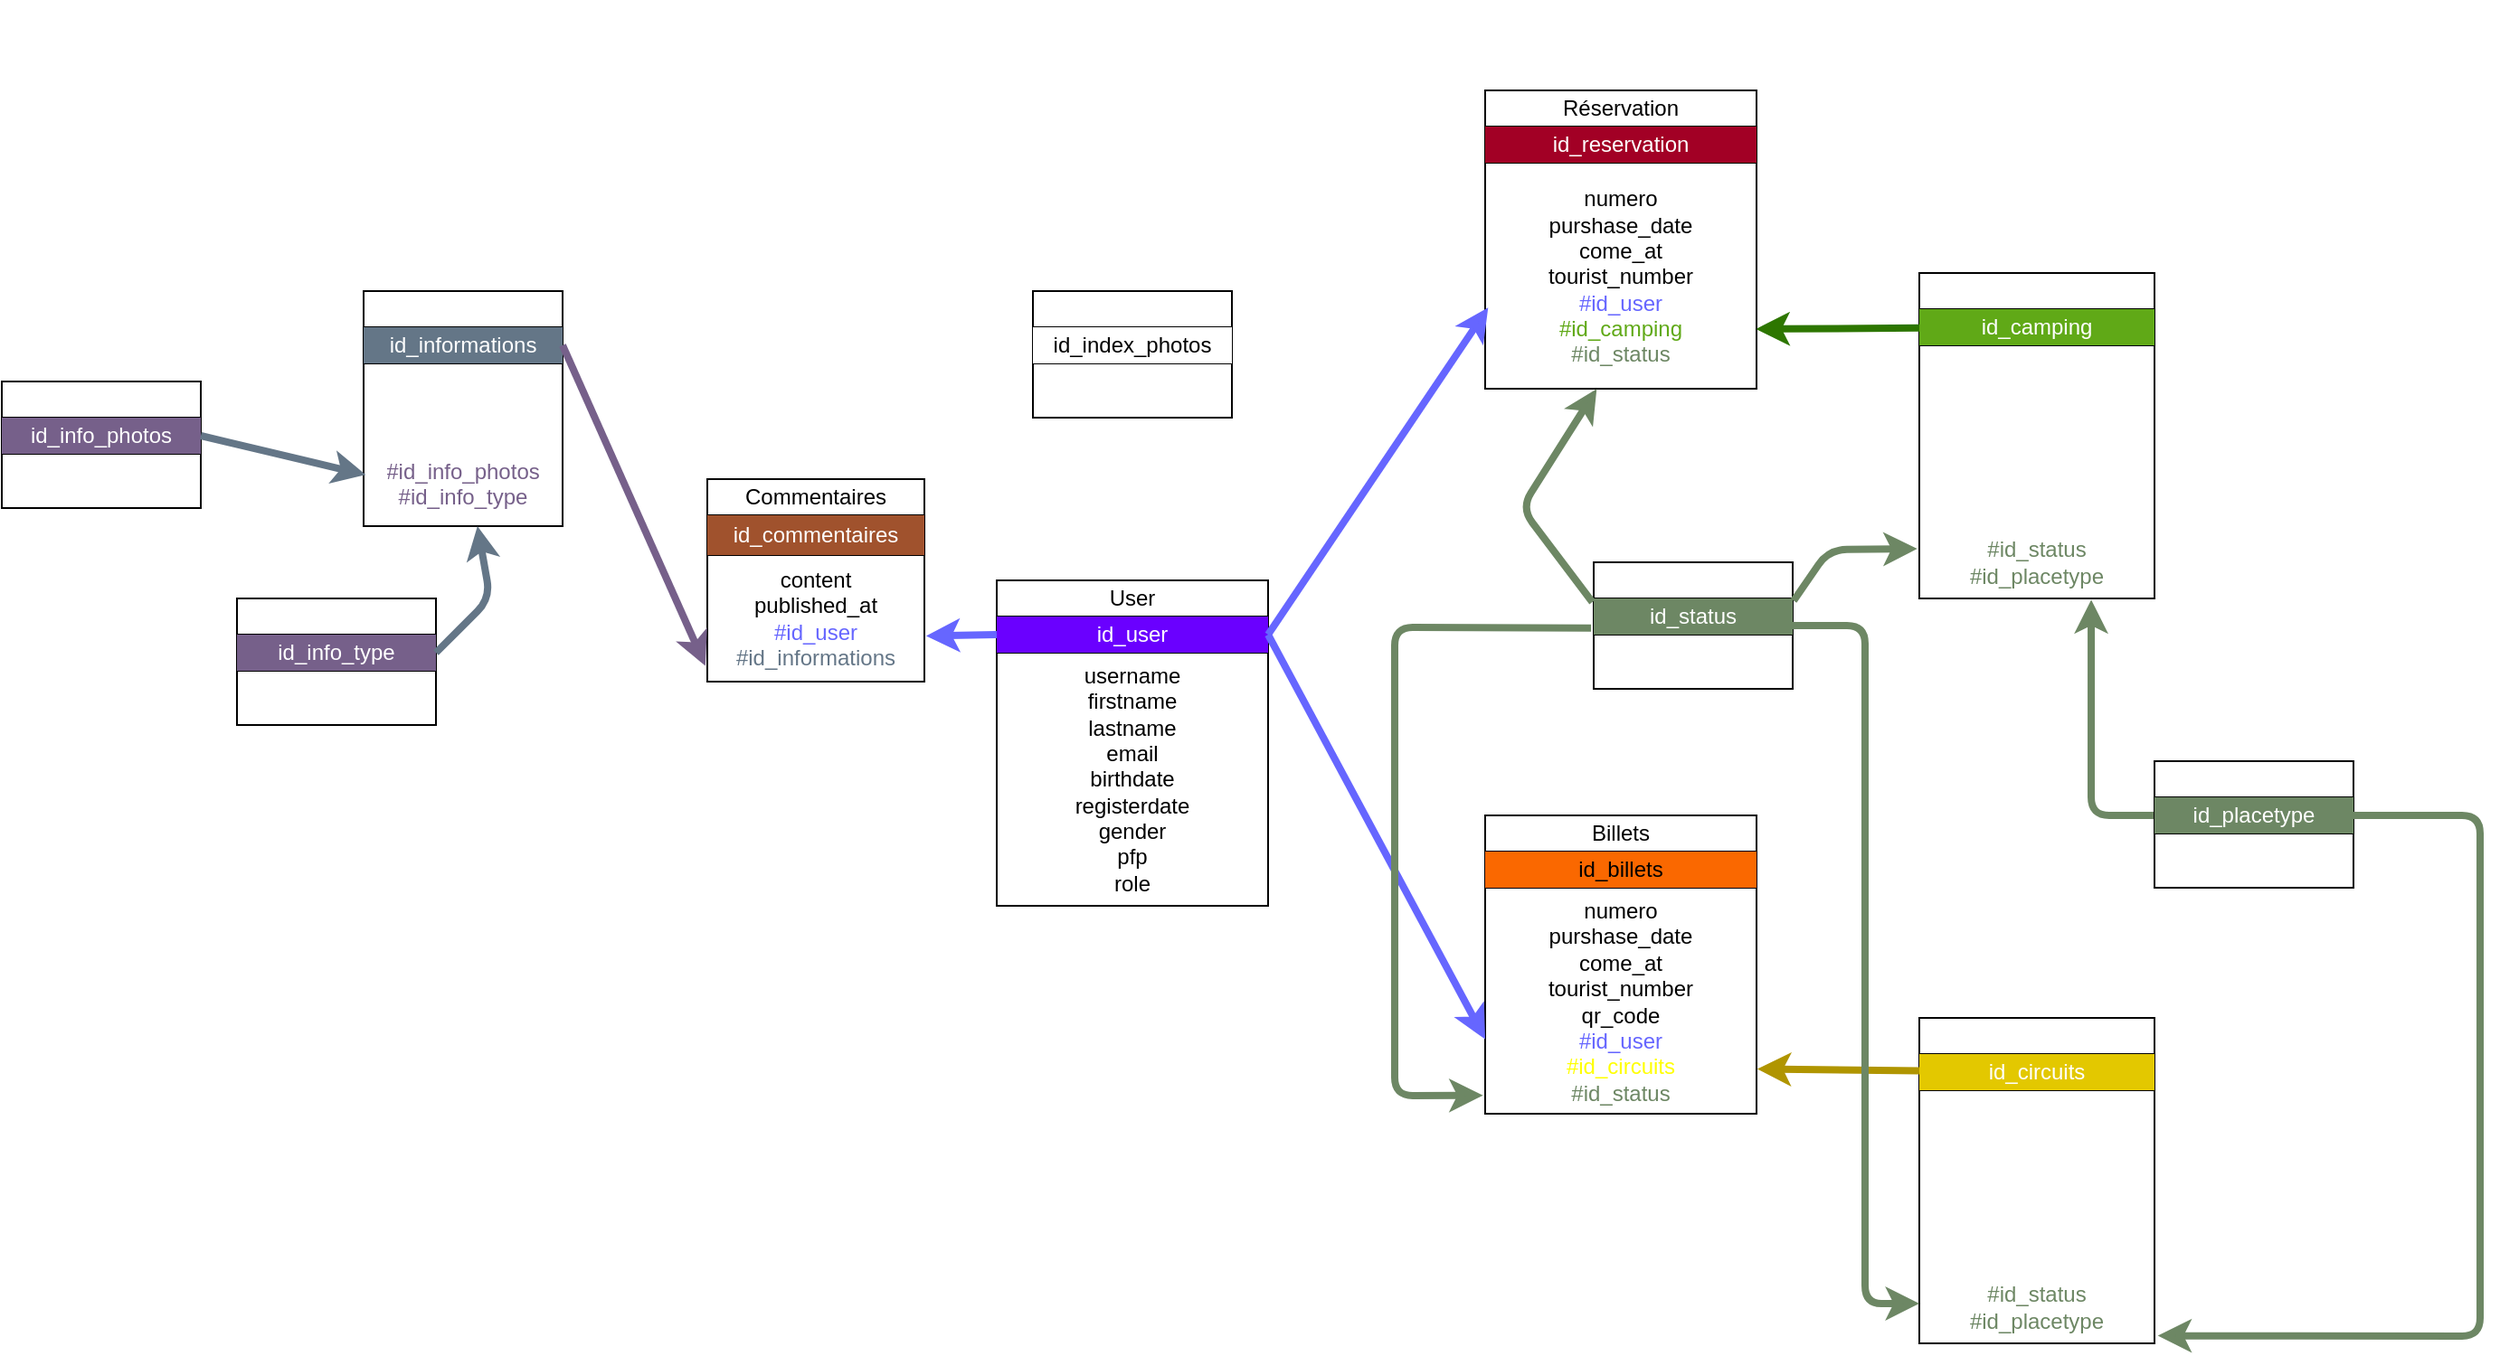 <mxfile>
    <diagram id="6RyEDZ8g_GJutHwQi64V" name="Page-1">
        <mxGraphModel dx="3704" dy="1126" grid="1" gridSize="10" guides="1" tooltips="1" connect="1" arrows="1" fold="1" page="1" pageScale="1" pageWidth="850" pageHeight="1100" math="0" shadow="0">
            <root>
                <mxCell id="0"/>
                <mxCell id="1" parent="0"/>
                <mxCell id="101" value="" style="shape=table;startSize=0;container=1;collapsible=0;childLayout=tableLayout;" vertex="1" parent="1">
                    <mxGeometry x="-230" y="109" width="150" height="165" as="geometry"/>
                </mxCell>
                <mxCell id="102" value="" style="shape=tableRow;horizontal=0;startSize=0;swimlaneHead=0;swimlaneBody=0;top=0;left=0;bottom=0;right=0;collapsible=0;dropTarget=0;fillColor=none;points=[[0,0.5],[1,0.5]];portConstraint=eastwest;" vertex="1" parent="101">
                    <mxGeometry width="150" height="20" as="geometry"/>
                </mxCell>
                <mxCell id="103" value="Réservation" style="shape=partialRectangle;html=1;whiteSpace=wrap;connectable=0;overflow=hidden;fillColor=none;top=0;left=0;bottom=0;right=0;pointerEvents=1;" vertex="1" parent="102">
                    <mxGeometry width="150" height="20" as="geometry">
                        <mxRectangle width="150" height="20" as="alternateBounds"/>
                    </mxGeometry>
                </mxCell>
                <mxCell id="104" value="" style="shape=tableRow;horizontal=0;startSize=0;swimlaneHead=0;swimlaneBody=0;top=0;left=0;bottom=0;right=0;collapsible=0;dropTarget=0;fillColor=none;points=[[0,0.5],[1,0.5]];portConstraint=eastwest;" vertex="1" parent="101">
                    <mxGeometry y="20" width="150" height="20" as="geometry"/>
                </mxCell>
                <mxCell id="105" value="id_reservation" style="shape=partialRectangle;html=1;whiteSpace=wrap;connectable=0;overflow=hidden;fillColor=#a20025;top=0;left=0;bottom=0;right=0;pointerEvents=1;fontColor=#ffffff;strokeColor=#6F0000;" vertex="1" parent="104">
                    <mxGeometry width="150" height="20" as="geometry">
                        <mxRectangle width="150" height="20" as="alternateBounds"/>
                    </mxGeometry>
                </mxCell>
                <mxCell id="106" value="" style="shape=tableRow;horizontal=0;startSize=0;swimlaneHead=0;swimlaneBody=0;top=0;left=0;bottom=0;right=0;collapsible=0;dropTarget=0;fillColor=none;points=[[0,0.5],[1,0.5]];portConstraint=eastwest;" vertex="1" parent="101">
                    <mxGeometry y="40" width="150" height="125" as="geometry"/>
                </mxCell>
                <mxCell id="107" value="numero&lt;br&gt;purshase_date&lt;br&gt;come_at&lt;br&gt;tourist_number&lt;br&gt;&lt;font color=&quot;#6666ff&quot;&gt;#id_user&lt;br&gt;&lt;/font&gt;&lt;font color=&quot;#60a917&quot;&gt;#id_camping&lt;br&gt;&lt;/font&gt;&lt;span style=&quot;color: rgb(109, 135, 100);&quot;&gt;#id_status&lt;/span&gt;&lt;span style=&quot;color: rgb(109, 135, 100);&quot;&gt;&lt;br&gt;&lt;/span&gt;" style="shape=partialRectangle;html=1;whiteSpace=wrap;connectable=0;overflow=hidden;fillColor=none;top=0;left=0;bottom=0;right=0;pointerEvents=1;" vertex="1" parent="106">
                    <mxGeometry width="150" height="125" as="geometry">
                        <mxRectangle width="150" height="125" as="alternateBounds"/>
                    </mxGeometry>
                </mxCell>
                <mxCell id="108" value="" style="shape=table;startSize=0;container=1;collapsible=0;childLayout=tableLayout;" vertex="1" parent="1">
                    <mxGeometry x="-660" y="324" width="120" height="112" as="geometry"/>
                </mxCell>
                <mxCell id="109" value="" style="shape=tableRow;horizontal=0;startSize=0;swimlaneHead=0;swimlaneBody=0;top=0;left=0;bottom=0;right=0;collapsible=0;dropTarget=0;fillColor=none;points=[[0,0.5],[1,0.5]];portConstraint=eastwest;" vertex="1" parent="108">
                    <mxGeometry width="120" height="20" as="geometry"/>
                </mxCell>
                <mxCell id="110" value="Commentaires" style="shape=partialRectangle;html=1;whiteSpace=wrap;connectable=0;overflow=hidden;fillColor=none;top=0;left=0;bottom=0;right=0;pointerEvents=1;" vertex="1" parent="109">
                    <mxGeometry width="120" height="20" as="geometry">
                        <mxRectangle width="120" height="20" as="alternateBounds"/>
                    </mxGeometry>
                </mxCell>
                <mxCell id="111" value="" style="shape=tableRow;horizontal=0;startSize=0;swimlaneHead=0;swimlaneBody=0;top=0;left=0;bottom=0;right=0;collapsible=0;dropTarget=0;fillColor=none;points=[[0,0.5],[1,0.5]];portConstraint=eastwest;" vertex="1" parent="108">
                    <mxGeometry y="20" width="120" height="22" as="geometry"/>
                </mxCell>
                <mxCell id="112" value="id_commentaires" style="shape=partialRectangle;html=1;whiteSpace=wrap;connectable=0;overflow=hidden;fillColor=#a0522d;top=0;left=0;bottom=0;right=0;pointerEvents=1;fontColor=#ffffff;strokeColor=#6D1F00;" vertex="1" parent="111">
                    <mxGeometry width="120" height="22" as="geometry">
                        <mxRectangle width="120" height="22" as="alternateBounds"/>
                    </mxGeometry>
                </mxCell>
                <mxCell id="113" value="" style="shape=tableRow;horizontal=0;startSize=0;swimlaneHead=0;swimlaneBody=0;top=0;left=0;bottom=0;right=0;collapsible=0;dropTarget=0;fillColor=none;points=[[0,0.5],[1,0.5]];portConstraint=eastwest;" vertex="1" parent="108">
                    <mxGeometry y="42" width="120" height="70" as="geometry"/>
                </mxCell>
                <mxCell id="114" value="content&lt;br&gt;published_at&lt;br&gt;&lt;font color=&quot;#6666ff&quot;&gt;#id_user&lt;/font&gt;&lt;br&gt;&lt;font color=&quot;#647687&quot;&gt;#id_informations&lt;/font&gt;" style="shape=partialRectangle;html=1;whiteSpace=wrap;connectable=0;overflow=hidden;fillColor=none;top=0;left=0;bottom=0;right=0;pointerEvents=1;" vertex="1" parent="113">
                    <mxGeometry width="120" height="70" as="geometry">
                        <mxRectangle width="120" height="70" as="alternateBounds"/>
                    </mxGeometry>
                </mxCell>
                <mxCell id="319" value="" style="shape=table;startSize=0;container=1;collapsible=0;childLayout=tableLayout;fontColor=#FFFFFF;" vertex="1" parent="1">
                    <mxGeometry x="-850" y="220" width="110" height="130" as="geometry"/>
                </mxCell>
                <mxCell id="320" value="" style="shape=tableRow;horizontal=0;startSize=0;swimlaneHead=0;swimlaneBody=0;top=0;left=0;bottom=0;right=0;collapsible=0;dropTarget=0;fillColor=none;points=[[0,0.5],[1,0.5]];portConstraint=eastwest;fontColor=#FFFFFF;" vertex="1" parent="319">
                    <mxGeometry width="110" height="20" as="geometry"/>
                </mxCell>
                <mxCell id="321" value="Informations" style="shape=partialRectangle;html=1;whiteSpace=wrap;connectable=0;overflow=hidden;fillColor=none;top=0;left=0;bottom=0;right=0;pointerEvents=1;fontColor=#FFFFFF;" vertex="1" parent="320">
                    <mxGeometry width="110" height="20" as="geometry">
                        <mxRectangle width="110" height="20" as="alternateBounds"/>
                    </mxGeometry>
                </mxCell>
                <mxCell id="322" value="" style="shape=tableRow;horizontal=0;startSize=0;swimlaneHead=0;swimlaneBody=0;top=0;left=0;bottom=0;right=0;collapsible=0;dropTarget=0;fillColor=none;points=[[0,0.5],[1,0.5]];portConstraint=eastwest;fontColor=#FFFFFF;" vertex="1" parent="319">
                    <mxGeometry y="20" width="110" height="20" as="geometry"/>
                </mxCell>
                <mxCell id="323" value="id_informations" style="shape=partialRectangle;html=1;whiteSpace=wrap;connectable=0;overflow=hidden;fillColor=#647687;top=0;left=0;bottom=0;right=0;pointerEvents=1;fontColor=#ffffff;strokeColor=#314354;" vertex="1" parent="322">
                    <mxGeometry width="110" height="20" as="geometry">
                        <mxRectangle width="110" height="20" as="alternateBounds"/>
                    </mxGeometry>
                </mxCell>
                <mxCell id="324" value="" style="shape=tableRow;horizontal=0;startSize=0;swimlaneHead=0;swimlaneBody=0;top=0;left=0;bottom=0;right=0;collapsible=0;dropTarget=0;fillColor=none;points=[[0,0.5],[1,0.5]];portConstraint=eastwest;fontColor=#FFFFFF;" vertex="1" parent="319">
                    <mxGeometry y="40" width="110" height="90" as="geometry"/>
                </mxCell>
                <mxCell id="325" value="title&lt;br&gt;content&lt;br&gt;published_at&lt;br&gt;&lt;font color=&quot;#76608a&quot;&gt;#id_info_photos&lt;br&gt;#id_info_type&lt;/font&gt;" style="shape=partialRectangle;html=1;whiteSpace=wrap;connectable=0;overflow=hidden;fillColor=none;top=0;left=0;bottom=0;right=0;pointerEvents=1;fontColor=#FFFFFF;" vertex="1" parent="324">
                    <mxGeometry width="110" height="90" as="geometry">
                        <mxRectangle width="110" height="90" as="alternateBounds"/>
                    </mxGeometry>
                </mxCell>
                <mxCell id="326" value="" style="shape=table;startSize=0;container=1;collapsible=0;childLayout=tableLayout;fontColor=#FFFFFF;" vertex="1" parent="1">
                    <mxGeometry x="-920" y="390" width="110" height="70" as="geometry"/>
                </mxCell>
                <mxCell id="327" value="" style="shape=tableRow;horizontal=0;startSize=0;swimlaneHead=0;swimlaneBody=0;top=0;left=0;bottom=0;right=0;collapsible=0;dropTarget=0;fillColor=none;points=[[0,0.5],[1,0.5]];portConstraint=eastwest;fontColor=#FFFFFF;" vertex="1" parent="326">
                    <mxGeometry width="110" height="20" as="geometry"/>
                </mxCell>
                <mxCell id="328" value="Info_type" style="shape=partialRectangle;html=1;whiteSpace=wrap;connectable=0;overflow=hidden;fillColor=none;top=0;left=0;bottom=0;right=0;pointerEvents=1;fontColor=#FFFFFF;" vertex="1" parent="327">
                    <mxGeometry width="110" height="20" as="geometry">
                        <mxRectangle width="110" height="20" as="alternateBounds"/>
                    </mxGeometry>
                </mxCell>
                <mxCell id="329" value="" style="shape=tableRow;horizontal=0;startSize=0;swimlaneHead=0;swimlaneBody=0;top=0;left=0;bottom=0;right=0;collapsible=0;dropTarget=0;fillColor=none;points=[[0,0.5],[1,0.5]];portConstraint=eastwest;fontColor=#FFFFFF;" vertex="1" parent="326">
                    <mxGeometry y="20" width="110" height="20" as="geometry"/>
                </mxCell>
                <mxCell id="330" value="id_info_type" style="shape=partialRectangle;html=1;whiteSpace=wrap;connectable=0;overflow=hidden;fillColor=#76608A;top=0;left=0;bottom=0;right=0;pointerEvents=1;fontColor=#ffffff;strokeColor=#432D57;" vertex="1" parent="329">
                    <mxGeometry width="110" height="20" as="geometry">
                        <mxRectangle width="110" height="20" as="alternateBounds"/>
                    </mxGeometry>
                </mxCell>
                <mxCell id="331" value="" style="shape=tableRow;horizontal=0;startSize=0;swimlaneHead=0;swimlaneBody=0;top=0;left=0;bottom=0;right=0;collapsible=0;dropTarget=0;fillColor=none;points=[[0,0.5],[1,0.5]];portConstraint=eastwest;fontColor=#FFFFFF;" vertex="1" parent="326">
                    <mxGeometry y="40" width="110" height="30" as="geometry"/>
                </mxCell>
                <mxCell id="332" value="type" style="shape=partialRectangle;html=1;whiteSpace=wrap;connectable=0;overflow=hidden;fillColor=none;top=0;left=0;bottom=0;right=0;pointerEvents=1;fontColor=#FFFFFF;" vertex="1" parent="331">
                    <mxGeometry width="110" height="30" as="geometry">
                        <mxRectangle width="110" height="30" as="alternateBounds"/>
                    </mxGeometry>
                </mxCell>
                <mxCell id="333" value="" style="shape=table;startSize=0;container=1;collapsible=0;childLayout=tableLayout;fontColor=#FFFFFF;" vertex="1" parent="1">
                    <mxGeometry x="-1050" y="270" width="110" height="70" as="geometry"/>
                </mxCell>
                <mxCell id="334" value="" style="shape=tableRow;horizontal=0;startSize=0;swimlaneHead=0;swimlaneBody=0;top=0;left=0;bottom=0;right=0;collapsible=0;dropTarget=0;fillColor=none;points=[[0,0.5],[1,0.5]];portConstraint=eastwest;fontColor=#FFFFFF;" vertex="1" parent="333">
                    <mxGeometry width="110" height="20" as="geometry"/>
                </mxCell>
                <mxCell id="335" value="Info_photos" style="shape=partialRectangle;html=1;whiteSpace=wrap;connectable=0;overflow=hidden;fillColor=none;top=0;left=0;bottom=0;right=0;pointerEvents=1;fontColor=#FFFFFF;" vertex="1" parent="334">
                    <mxGeometry width="110" height="20" as="geometry">
                        <mxRectangle width="110" height="20" as="alternateBounds"/>
                    </mxGeometry>
                </mxCell>
                <mxCell id="336" value="" style="shape=tableRow;horizontal=0;startSize=0;swimlaneHead=0;swimlaneBody=0;top=0;left=0;bottom=0;right=0;collapsible=0;dropTarget=0;fillColor=none;points=[[0,0.5],[1,0.5]];portConstraint=eastwest;fontColor=#FFFFFF;" vertex="1" parent="333">
                    <mxGeometry y="20" width="110" height="20" as="geometry"/>
                </mxCell>
                <mxCell id="337" value="id_info_photos" style="shape=partialRectangle;html=1;whiteSpace=wrap;connectable=0;overflow=hidden;fillColor=#76608a;top=0;left=0;bottom=0;right=0;pointerEvents=1;fontColor=#ffffff;strokeColor=#432D57;" vertex="1" parent="336">
                    <mxGeometry width="110" height="20" as="geometry">
                        <mxRectangle width="110" height="20" as="alternateBounds"/>
                    </mxGeometry>
                </mxCell>
                <mxCell id="338" value="" style="shape=tableRow;horizontal=0;startSize=0;swimlaneHead=0;swimlaneBody=0;top=0;left=0;bottom=0;right=0;collapsible=0;dropTarget=0;fillColor=none;points=[[0,0.5],[1,0.5]];portConstraint=eastwest;fontColor=#FFFFFF;" vertex="1" parent="333">
                    <mxGeometry y="40" width="110" height="30" as="geometry"/>
                </mxCell>
                <mxCell id="339" value="photo" style="shape=partialRectangle;html=1;whiteSpace=wrap;connectable=0;overflow=hidden;fillColor=none;top=0;left=0;bottom=0;right=0;pointerEvents=1;fontColor=#FFFFFF;" vertex="1" parent="338">
                    <mxGeometry width="110" height="30" as="geometry">
                        <mxRectangle width="110" height="30" as="alternateBounds"/>
                    </mxGeometry>
                </mxCell>
                <mxCell id="347" value="" style="shape=table;startSize=0;container=1;collapsible=0;childLayout=tableLayout;fontColor=#FFFFFF;" vertex="1" parent="1">
                    <mxGeometry x="-480" y="220" width="110" height="70" as="geometry"/>
                </mxCell>
                <mxCell id="348" value="" style="shape=tableRow;horizontal=0;startSize=0;swimlaneHead=0;swimlaneBody=0;top=0;left=0;bottom=0;right=0;collapsible=0;dropTarget=0;fillColor=none;points=[[0,0.5],[1,0.5]];portConstraint=eastwest;fontColor=#FFFFFF;" vertex="1" parent="347">
                    <mxGeometry width="110" height="20" as="geometry"/>
                </mxCell>
                <mxCell id="349" value="Index_photos" style="shape=partialRectangle;html=1;whiteSpace=wrap;connectable=0;overflow=hidden;fillColor=none;top=0;left=0;bottom=0;right=0;pointerEvents=1;fontColor=#FFFFFF;" vertex="1" parent="348">
                    <mxGeometry width="110" height="20" as="geometry">
                        <mxRectangle width="110" height="20" as="alternateBounds"/>
                    </mxGeometry>
                </mxCell>
                <mxCell id="350" value="" style="shape=tableRow;horizontal=0;startSize=0;swimlaneHead=0;swimlaneBody=0;top=0;left=0;bottom=0;right=0;collapsible=0;dropTarget=0;fillColor=none;points=[[0,0.5],[1,0.5]];portConstraint=eastwest;fontColor=#FFFFFF;" vertex="1" parent="347">
                    <mxGeometry y="20" width="110" height="20" as="geometry"/>
                </mxCell>
                <mxCell id="351" value="id_index_photos" style="shape=partialRectangle;html=1;whiteSpace=wrap;connectable=0;overflow=hidden;top=0;left=0;bottom=0;right=0;pointerEvents=1;" vertex="1" parent="350">
                    <mxGeometry width="110" height="20" as="geometry">
                        <mxRectangle width="110" height="20" as="alternateBounds"/>
                    </mxGeometry>
                </mxCell>
                <mxCell id="352" value="" style="shape=tableRow;horizontal=0;startSize=0;swimlaneHead=0;swimlaneBody=0;top=0;left=0;bottom=0;right=0;collapsible=0;dropTarget=0;fillColor=none;points=[[0,0.5],[1,0.5]];portConstraint=eastwest;fontColor=#FFFFFF;" vertex="1" parent="347">
                    <mxGeometry y="40" width="110" height="30" as="geometry"/>
                </mxCell>
                <mxCell id="353" value="photo" style="shape=partialRectangle;html=1;whiteSpace=wrap;connectable=0;overflow=hidden;fillColor=none;top=0;left=0;bottom=0;right=0;pointerEvents=1;fontColor=#FFFFFF;" vertex="1" parent="352">
                    <mxGeometry width="110" height="30" as="geometry">
                        <mxRectangle width="110" height="30" as="alternateBounds"/>
                    </mxGeometry>
                </mxCell>
                <mxCell id="361" value="" style="shape=table;startSize=0;container=1;collapsible=0;childLayout=tableLayout;fontColor=#76608A;fillColor=default;" vertex="1" parent="1">
                    <mxGeometry x="10" y="210" width="130" height="180.0" as="geometry"/>
                </mxCell>
                <mxCell id="362" value="" style="shape=tableRow;horizontal=0;startSize=0;swimlaneHead=0;swimlaneBody=0;top=0;left=0;bottom=0;right=0;collapsible=0;dropTarget=0;fillColor=none;points=[[0,0.5],[1,0.5]];portConstraint=eastwest;fontColor=#76608A;" vertex="1" parent="361">
                    <mxGeometry width="130" height="20" as="geometry"/>
                </mxCell>
                <mxCell id="363" value="&lt;font color=&quot;#ffffff&quot;&gt;Camping&lt;/font&gt;" style="shape=partialRectangle;html=1;whiteSpace=wrap;connectable=0;overflow=hidden;fillColor=none;top=0;left=0;bottom=0;right=0;pointerEvents=1;fontColor=#76608A;" vertex="1" parent="362">
                    <mxGeometry width="130" height="20" as="geometry">
                        <mxRectangle width="130" height="20" as="alternateBounds"/>
                    </mxGeometry>
                </mxCell>
                <mxCell id="364" value="" style="shape=tableRow;horizontal=0;startSize=0;swimlaneHead=0;swimlaneBody=0;top=0;left=0;bottom=0;right=0;collapsible=0;dropTarget=0;fillColor=none;points=[[0,0.5],[1,0.5]];portConstraint=eastwest;fontColor=#76608A;" vertex="1" parent="361">
                    <mxGeometry y="20" width="130" height="20" as="geometry"/>
                </mxCell>
                <mxCell id="365" value="&lt;font color=&quot;#ffffff&quot;&gt;id_camping&lt;/font&gt;" style="shape=partialRectangle;html=1;whiteSpace=wrap;connectable=0;overflow=hidden;fillColor=#60A917;top=0;left=0;bottom=0;right=0;pointerEvents=1;fontColor=#ffffff;strokeColor=#2D7600;" vertex="1" parent="364">
                    <mxGeometry width="130" height="20" as="geometry">
                        <mxRectangle width="130" height="20" as="alternateBounds"/>
                    </mxGeometry>
                </mxCell>
                <mxCell id="366" value="" style="shape=tableRow;horizontal=0;startSize=0;swimlaneHead=0;swimlaneBody=0;top=0;left=0;bottom=0;right=0;collapsible=0;dropTarget=0;fillColor=none;points=[[0,0.5],[1,0.5]];portConstraint=eastwest;fontColor=#76608A;" vertex="1" parent="361">
                    <mxGeometry y="40" width="130" height="140" as="geometry"/>
                </mxCell>
                <mxCell id="367" value="&lt;span style=&quot;color: rgb(255, 255, 255); font-family: Helvetica; font-size: 12px; font-style: normal; font-variant-ligatures: normal; font-variant-caps: normal; font-weight: 400; letter-spacing: normal; orphans: 2; text-align: center; text-indent: 0px; text-transform: none; widows: 2; word-spacing: 0px; -webkit-text-stroke-width: 0px; text-decoration-thickness: initial; text-decoration-style: initial; text-decoration-color: initial; float: none; display: inline !important;&quot;&gt;nom&lt;/span&gt;&lt;br style=&quot;border-color: rgb(0, 0, 0); font-family: Helvetica; font-size: 12px; font-style: normal; font-variant-ligatures: normal; font-variant-caps: normal; font-weight: 400; letter-spacing: normal; orphans: 2; text-align: center; text-indent: 0px; text-transform: none; widows: 2; word-spacing: 0px; -webkit-text-stroke-width: 0px; text-decoration-thickness: initial; text-decoration-style: initial; text-decoration-color: initial;&quot;&gt;&lt;span style=&quot;color: rgb(255, 255, 255); font-family: Helvetica; font-size: 12px; font-style: normal; font-variant-ligatures: normal; font-variant-caps: normal; font-weight: 400; letter-spacing: normal; orphans: 2; text-align: center; text-indent: 0px; text-transform: none; widows: 2; word-spacing: 0px; -webkit-text-stroke-width: 0px; text-decoration-thickness: initial; text-decoration-style: initial; text-decoration-color: initial; float: none; display: inline !important;&quot;&gt;description&lt;/span&gt;&lt;br style=&quot;border-color: rgb(0, 0, 0); font-family: Helvetica; font-size: 12px; font-style: normal; font-variant-ligatures: normal; font-variant-caps: normal; font-weight: 400; letter-spacing: normal; orphans: 2; text-align: center; text-indent: 0px; text-transform: none; widows: 2; word-spacing: 0px; -webkit-text-stroke-width: 0px; text-decoration-thickness: initial; text-decoration-style: initial; text-decoration-color: initial;&quot;&gt;&lt;span style=&quot;color: rgb(255, 255, 255); font-family: Helvetica; font-size: 12px; font-style: normal; font-variant-ligatures: normal; font-variant-caps: normal; font-weight: 400; letter-spacing: normal; orphans: 2; text-align: center; text-indent: 0px; text-transform: none; widows: 2; word-spacing: 0px; -webkit-text-stroke-width: 0px; text-decoration-thickness: initial; text-decoration-style: initial; text-decoration-color: initial; float: none; display: inline !important;&quot;&gt;adresse&lt;/span&gt;&lt;br style=&quot;border-color: rgb(0, 0, 0); font-family: Helvetica; font-size: 12px; font-style: normal; font-variant-ligatures: normal; font-variant-caps: normal; font-weight: 400; letter-spacing: normal; orphans: 2; text-align: center; text-indent: 0px; text-transform: none; widows: 2; word-spacing: 0px; -webkit-text-stroke-width: 0px; text-decoration-thickness: initial; text-decoration-style: initial; text-decoration-color: initial;&quot;&gt;&lt;span style=&quot;color: rgb(255, 255, 255); font-family: Helvetica; font-size: 12px; font-style: normal; font-variant-ligatures: normal; font-variant-caps: normal; font-weight: 400; letter-spacing: normal; orphans: 2; text-align: center; text-indent: 0px; text-transform: none; widows: 2; word-spacing: 0px; -webkit-text-stroke-width: 0px; text-decoration-thickness: initial; text-decoration-style: initial; text-decoration-color: initial; float: none; display: inline !important;&quot;&gt;price&lt;/span&gt;&lt;br style=&quot;border-color: rgb(0, 0, 0); font-family: Helvetica; font-size: 12px; font-style: normal; font-variant-ligatures: normal; font-variant-caps: normal; font-weight: 400; letter-spacing: normal; orphans: 2; text-align: center; text-indent: 0px; text-transform: none; widows: 2; word-spacing: 0px; -webkit-text-stroke-width: 0px; text-decoration-thickness: initial; text-decoration-style: initial; text-decoration-color: initial;&quot;&gt;&lt;span style=&quot;color: rgb(255, 255, 255); font-family: Helvetica; font-size: 12px; font-style: normal; font-variant-ligatures: normal; font-variant-caps: normal; font-weight: 400; letter-spacing: normal; orphans: 2; text-align: center; text-indent: 0px; text-transform: none; widows: 2; word-spacing: 0px; -webkit-text-stroke-width: 0px; text-decoration-thickness: initial; text-decoration-style: initial; text-decoration-color: initial; float: none; display: inline !important;&quot;&gt;max_allowed&lt;/span&gt;&lt;br style=&quot;border-color: rgb(0, 0, 0); font-family: Helvetica; font-size: 12px; font-style: normal; font-variant-ligatures: normal; font-variant-caps: normal; font-weight: 400; letter-spacing: normal; orphans: 2; text-align: center; text-indent: 0px; text-transform: none; widows: 2; word-spacing: 0px; -webkit-text-stroke-width: 0px; text-decoration-thickness: initial; text-decoration-style: initial; text-decoration-color: initial;&quot;&gt;&lt;span style=&quot;color: rgb(255, 255, 255); font-family: Helvetica; font-size: 12px; font-style: normal; font-variant-ligatures: normal; font-variant-caps: normal; font-weight: 400; letter-spacing: normal; orphans: 2; text-align: center; text-indent: 0px; text-transform: none; widows: 2; word-spacing: 0px; -webkit-text-stroke-width: 0px; text-decoration-thickness: initial; text-decoration-style: initial; text-decoration-color: initial; float: none; display: inline !important;&quot;&gt;horaires&lt;/span&gt;&lt;br style=&quot;border-color: rgb(0, 0, 0); font-family: Helvetica; font-size: 12px; font-style: normal; font-variant-ligatures: normal; font-variant-caps: normal; font-weight: 400; letter-spacing: normal; orphans: 2; text-align: center; text-indent: 0px; text-transform: none; widows: 2; word-spacing: 0px; -webkit-text-stroke-width: 0px; text-decoration-thickness: initial; text-decoration-style: initial; text-decoration-color: initial;&quot;&gt;&lt;span style=&quot;color: rgb(255, 255, 255); font-family: Helvetica; font-size: 12px; font-style: normal; font-variant-ligatures: normal; font-variant-caps: normal; font-weight: 400; letter-spacing: normal; orphans: 2; text-align: center; text-indent: 0px; text-transform: none; widows: 2; word-spacing: 0px; -webkit-text-stroke-width: 0px; text-decoration-thickness: initial; text-decoration-style: initial; text-decoration-color: initial; float: none; display: inline !important;&quot;&gt;photos&lt;br&gt;&lt;/span&gt;&lt;font color=&quot;#6d8764&quot;&gt;#id_status&lt;br&gt;&lt;/font&gt;&lt;span style=&quot;color: rgb(109, 135, 100);&quot;&gt;#id_placetype&lt;/span&gt;&lt;font color=&quot;#6d8764&quot;&gt;&lt;br&gt;&lt;/font&gt;" style="shape=partialRectangle;html=1;whiteSpace=wrap;connectable=0;overflow=hidden;fillColor=none;top=0;left=0;bottom=0;right=0;pointerEvents=1;fontColor=#76608A;" vertex="1" parent="366">
                    <mxGeometry width="130" height="140" as="geometry">
                        <mxRectangle width="130" height="140" as="alternateBounds"/>
                    </mxGeometry>
                </mxCell>
                <mxCell id="368" value="" style="shape=table;startSize=0;container=1;collapsible=0;childLayout=tableLayout;fontColor=#FFFFFF;" vertex="1" parent="1">
                    <mxGeometry x="-170" y="370" width="110" height="70" as="geometry"/>
                </mxCell>
                <mxCell id="369" value="" style="shape=tableRow;horizontal=0;startSize=0;swimlaneHead=0;swimlaneBody=0;top=0;left=0;bottom=0;right=0;collapsible=0;dropTarget=0;fillColor=none;points=[[0,0.5],[1,0.5]];portConstraint=eastwest;fontColor=#FFFFFF;" vertex="1" parent="368">
                    <mxGeometry width="110" height="20" as="geometry"/>
                </mxCell>
                <mxCell id="370" value="Status" style="shape=partialRectangle;html=1;whiteSpace=wrap;connectable=0;overflow=hidden;fillColor=none;top=0;left=0;bottom=0;right=0;pointerEvents=1;fontColor=#FFFFFF;align=center;" vertex="1" parent="369">
                    <mxGeometry width="110" height="20" as="geometry">
                        <mxRectangle width="110" height="20" as="alternateBounds"/>
                    </mxGeometry>
                </mxCell>
                <mxCell id="371" value="" style="shape=tableRow;horizontal=0;startSize=0;swimlaneHead=0;swimlaneBody=0;top=0;left=0;bottom=0;right=0;collapsible=0;dropTarget=0;fillColor=none;points=[[0,0.5],[1,0.5]];portConstraint=eastwest;fontColor=#FFFFFF;" vertex="1" parent="368">
                    <mxGeometry y="20" width="110" height="20" as="geometry"/>
                </mxCell>
                <mxCell id="372" value="id_status" style="shape=partialRectangle;html=1;whiteSpace=wrap;connectable=0;overflow=hidden;top=0;left=0;bottom=0;right=0;pointerEvents=1;fillColor=#6D8764;fontColor=#ffffff;strokeColor=#3A5431;" vertex="1" parent="371">
                    <mxGeometry width="110" height="20" as="geometry">
                        <mxRectangle width="110" height="20" as="alternateBounds"/>
                    </mxGeometry>
                </mxCell>
                <mxCell id="373" value="" style="shape=tableRow;horizontal=0;startSize=0;swimlaneHead=0;swimlaneBody=0;top=0;left=0;bottom=0;right=0;collapsible=0;dropTarget=0;fillColor=none;points=[[0,0.5],[1,0.5]];portConstraint=eastwest;fontColor=#FFFFFF;" vertex="1" parent="368">
                    <mxGeometry y="40" width="110" height="30" as="geometry"/>
                </mxCell>
                <mxCell id="374" value="status" style="shape=partialRectangle;html=1;whiteSpace=wrap;connectable=0;overflow=hidden;fillColor=none;top=0;left=0;bottom=0;right=0;pointerEvents=1;fontColor=#FFFFFF;" vertex="1" parent="373">
                    <mxGeometry width="110" height="30" as="geometry">
                        <mxRectangle width="110" height="30" as="alternateBounds"/>
                    </mxGeometry>
                </mxCell>
                <mxCell id="377" value="" style="shape=table;startSize=0;container=1;collapsible=0;childLayout=tableLayout;" vertex="1" parent="1">
                    <mxGeometry x="-500" y="380" width="150" height="180" as="geometry"/>
                </mxCell>
                <mxCell id="378" value="" style="shape=tableRow;horizontal=0;startSize=0;swimlaneHead=0;swimlaneBody=0;top=0;left=0;bottom=0;right=0;collapsible=0;dropTarget=0;fillColor=none;points=[[0,0.5],[1,0.5]];portConstraint=eastwest;" vertex="1" parent="377">
                    <mxGeometry width="150" height="20" as="geometry"/>
                </mxCell>
                <mxCell id="379" value="User" style="shape=partialRectangle;html=1;whiteSpace=wrap;connectable=0;overflow=hidden;fillColor=none;top=0;left=0;bottom=0;right=0;pointerEvents=1;" vertex="1" parent="378">
                    <mxGeometry width="150" height="20" as="geometry">
                        <mxRectangle width="150" height="20" as="alternateBounds"/>
                    </mxGeometry>
                </mxCell>
                <mxCell id="380" value="" style="shape=tableRow;horizontal=0;startSize=0;swimlaneHead=0;swimlaneBody=0;top=0;left=0;bottom=0;right=0;collapsible=0;dropTarget=0;fillColor=none;points=[[0,0.5],[1,0.5]];portConstraint=eastwest;" vertex="1" parent="377">
                    <mxGeometry y="20" width="150" height="20" as="geometry"/>
                </mxCell>
                <mxCell id="381" value="id_user" style="shape=partialRectangle;html=1;whiteSpace=wrap;connectable=0;overflow=hidden;fillColor=#6a00ff;top=0;left=0;bottom=0;right=0;pointerEvents=1;fontColor=#ffffff;strokeColor=#3700CC;" vertex="1" parent="380">
                    <mxGeometry width="150" height="20" as="geometry">
                        <mxRectangle width="150" height="20" as="alternateBounds"/>
                    </mxGeometry>
                </mxCell>
                <mxCell id="382" value="" style="shape=tableRow;horizontal=0;startSize=0;swimlaneHead=0;swimlaneBody=0;top=0;left=0;bottom=0;right=0;collapsible=0;dropTarget=0;fillColor=none;points=[[0,0.5],[1,0.5]];portConstraint=eastwest;" vertex="1" parent="377">
                    <mxGeometry y="40" width="150" height="140" as="geometry"/>
                </mxCell>
                <mxCell id="383" value="username&lt;br&gt;firstname&lt;br&gt;lastname&lt;br&gt;email&lt;br&gt;birthdate&lt;br&gt;registerdate&lt;br&gt;gender&lt;br&gt;pfp&lt;br&gt;role" style="shape=partialRectangle;html=1;whiteSpace=wrap;connectable=0;overflow=hidden;fillColor=none;top=0;left=0;bottom=0;right=0;pointerEvents=1;" vertex="1" parent="382">
                    <mxGeometry width="150" height="140" as="geometry">
                        <mxRectangle width="150" height="140" as="alternateBounds"/>
                    </mxGeometry>
                </mxCell>
                <mxCell id="415" style="edgeStyle=none;html=1;entryX=0.731;entryY=1.005;entryDx=0;entryDy=0;entryPerimeter=0;strokeColor=#6D8764;fontColor=#FFFF00;exitX=0;exitY=0.5;exitDx=0;exitDy=0;strokeWidth=4;" edge="1" parent="1" source="387" target="366">
                    <mxGeometry relative="1" as="geometry">
                        <Array as="points">
                            <mxPoint x="105" y="510"/>
                        </Array>
                    </mxGeometry>
                </mxCell>
                <mxCell id="384" value="" style="shape=table;startSize=0;container=1;collapsible=0;childLayout=tableLayout;fontColor=#FFFFFF;" vertex="1" parent="1">
                    <mxGeometry x="140" y="480" width="110" height="70" as="geometry"/>
                </mxCell>
                <mxCell id="385" value="" style="shape=tableRow;horizontal=0;startSize=0;swimlaneHead=0;swimlaneBody=0;top=0;left=0;bottom=0;right=0;collapsible=0;dropTarget=0;fillColor=none;points=[[0,0.5],[1,0.5]];portConstraint=eastwest;fontColor=#FFFFFF;" vertex="1" parent="384">
                    <mxGeometry width="110" height="20" as="geometry"/>
                </mxCell>
                <mxCell id="386" value="Placetype" style="shape=partialRectangle;html=1;whiteSpace=wrap;connectable=0;overflow=hidden;fillColor=none;top=0;left=0;bottom=0;right=0;pointerEvents=1;fontColor=#FFFFFF;align=center;" vertex="1" parent="385">
                    <mxGeometry width="110" height="20" as="geometry">
                        <mxRectangle width="110" height="20" as="alternateBounds"/>
                    </mxGeometry>
                </mxCell>
                <mxCell id="387" value="" style="shape=tableRow;horizontal=0;startSize=0;swimlaneHead=0;swimlaneBody=0;top=0;left=0;bottom=0;right=0;collapsible=0;dropTarget=0;fillColor=none;points=[[0,0.5],[1,0.5]];portConstraint=eastwest;fontColor=#FFFFFF;" vertex="1" parent="384">
                    <mxGeometry y="20" width="110" height="20" as="geometry"/>
                </mxCell>
                <mxCell id="388" value="id_placetype" style="shape=partialRectangle;html=1;whiteSpace=wrap;connectable=0;overflow=hidden;top=0;left=0;bottom=0;right=0;pointerEvents=1;fillColor=#6D8764;fontColor=#ffffff;strokeColor=#3A5431;" vertex="1" parent="387">
                    <mxGeometry width="110" height="20" as="geometry">
                        <mxRectangle width="110" height="20" as="alternateBounds"/>
                    </mxGeometry>
                </mxCell>
                <mxCell id="389" value="" style="shape=tableRow;horizontal=0;startSize=0;swimlaneHead=0;swimlaneBody=0;top=0;left=0;bottom=0;right=0;collapsible=0;dropTarget=0;fillColor=none;points=[[0,0.5],[1,0.5]];portConstraint=eastwest;fontColor=#FFFFFF;" vertex="1" parent="384">
                    <mxGeometry y="40" width="110" height="30" as="geometry"/>
                </mxCell>
                <mxCell id="390" value="placetype" style="shape=partialRectangle;html=1;whiteSpace=wrap;connectable=0;overflow=hidden;fillColor=none;top=0;left=0;bottom=0;right=0;pointerEvents=1;fontColor=#FFFFFF;" vertex="1" parent="389">
                    <mxGeometry width="110" height="30" as="geometry">
                        <mxRectangle width="110" height="30" as="alternateBounds"/>
                    </mxGeometry>
                </mxCell>
                <mxCell id="391" value="" style="shape=table;startSize=0;container=1;collapsible=0;childLayout=tableLayout;" vertex="1" parent="1">
                    <mxGeometry x="-230" y="510" width="150" height="165" as="geometry"/>
                </mxCell>
                <mxCell id="392" value="" style="shape=tableRow;horizontal=0;startSize=0;swimlaneHead=0;swimlaneBody=0;top=0;left=0;bottom=0;right=0;collapsible=0;dropTarget=0;fillColor=none;points=[[0,0.5],[1,0.5]];portConstraint=eastwest;" vertex="1" parent="391">
                    <mxGeometry width="150" height="20" as="geometry"/>
                </mxCell>
                <mxCell id="393" value="Billets" style="shape=partialRectangle;html=1;whiteSpace=wrap;connectable=0;overflow=hidden;fillColor=none;top=0;left=0;bottom=0;right=0;pointerEvents=1;" vertex="1" parent="392">
                    <mxGeometry width="150" height="20" as="geometry">
                        <mxRectangle width="150" height="20" as="alternateBounds"/>
                    </mxGeometry>
                </mxCell>
                <mxCell id="394" value="" style="shape=tableRow;horizontal=0;startSize=0;swimlaneHead=0;swimlaneBody=0;top=0;left=0;bottom=0;right=0;collapsible=0;dropTarget=0;fillColor=none;points=[[0,0.5],[1,0.5]];portConstraint=eastwest;" vertex="1" parent="391">
                    <mxGeometry y="20" width="150" height="20" as="geometry"/>
                </mxCell>
                <mxCell id="395" value="id_billets" style="shape=partialRectangle;html=1;whiteSpace=wrap;connectable=0;overflow=hidden;fillColor=#fa6800;top=0;left=0;bottom=0;right=0;pointerEvents=1;fontColor=#000000;strokeColor=#C73500;" vertex="1" parent="394">
                    <mxGeometry width="150" height="20" as="geometry">
                        <mxRectangle width="150" height="20" as="alternateBounds"/>
                    </mxGeometry>
                </mxCell>
                <mxCell id="396" value="" style="shape=tableRow;horizontal=0;startSize=0;swimlaneHead=0;swimlaneBody=0;top=0;left=0;bottom=0;right=0;collapsible=0;dropTarget=0;fillColor=none;points=[[0,0.5],[1,0.5]];portConstraint=eastwest;" vertex="1" parent="391">
                    <mxGeometry y="40" width="150" height="125" as="geometry"/>
                </mxCell>
                <mxCell id="397" value="numero&lt;br&gt;purshase_date&lt;br&gt;come_at&lt;br&gt;tourist_number&lt;br&gt;qr_code&lt;br&gt;&lt;font color=&quot;#6666ff&quot;&gt;#id_user&lt;br&gt;&lt;/font&gt;&lt;font color=&quot;#ffff00&quot;&gt;#id_circuits&lt;br&gt;&lt;/font&gt;&lt;span style=&quot;color: rgb(109, 135, 100);&quot;&gt;#id_status&lt;/span&gt;&lt;span style=&quot;color: rgb(109, 135, 100);&quot;&gt;&lt;br&gt;&lt;/span&gt;" style="shape=partialRectangle;html=1;whiteSpace=wrap;connectable=0;overflow=hidden;fillColor=none;top=0;left=0;bottom=0;right=0;pointerEvents=1;" vertex="1" parent="396">
                    <mxGeometry width="150" height="125" as="geometry">
                        <mxRectangle width="150" height="125" as="alternateBounds"/>
                    </mxGeometry>
                </mxCell>
                <mxCell id="398" value="" style="shape=table;startSize=0;container=1;collapsible=0;childLayout=tableLayout;fontColor=#76608A;fillColor=default;" vertex="1" parent="1">
                    <mxGeometry x="10" y="622" width="130" height="180.0" as="geometry"/>
                </mxCell>
                <mxCell id="399" value="" style="shape=tableRow;horizontal=0;startSize=0;swimlaneHead=0;swimlaneBody=0;top=0;left=0;bottom=0;right=0;collapsible=0;dropTarget=0;fillColor=none;points=[[0,0.5],[1,0.5]];portConstraint=eastwest;fontColor=#76608A;" vertex="1" parent="398">
                    <mxGeometry width="130" height="20" as="geometry"/>
                </mxCell>
                <mxCell id="400" value="&lt;font color=&quot;#ffffff&quot;&gt;Circuits&lt;/font&gt;" style="shape=partialRectangle;html=1;whiteSpace=wrap;connectable=0;overflow=hidden;fillColor=none;top=0;left=0;bottom=0;right=0;pointerEvents=1;fontColor=#76608A;" vertex="1" parent="399">
                    <mxGeometry width="130" height="20" as="geometry">
                        <mxRectangle width="130" height="20" as="alternateBounds"/>
                    </mxGeometry>
                </mxCell>
                <mxCell id="401" value="" style="shape=tableRow;horizontal=0;startSize=0;swimlaneHead=0;swimlaneBody=0;top=0;left=0;bottom=0;right=0;collapsible=0;dropTarget=0;fillColor=#e3c800;points=[[0,0.5],[1,0.5]];portConstraint=eastwest;fontColor=#000000;strokeColor=#B09500;" vertex="1" parent="398">
                    <mxGeometry y="20" width="130" height="20" as="geometry"/>
                </mxCell>
                <mxCell id="402" value="&lt;font color=&quot;#ffffff&quot;&gt;id_circuits&lt;/font&gt;" style="shape=partialRectangle;html=1;whiteSpace=wrap;connectable=0;overflow=hidden;fillColor=#e3c800;top=0;left=0;bottom=0;right=0;pointerEvents=1;fontColor=#000000;strokeColor=#B09500;" vertex="1" parent="401">
                    <mxGeometry width="130" height="20" as="geometry">
                        <mxRectangle width="130" height="20" as="alternateBounds"/>
                    </mxGeometry>
                </mxCell>
                <mxCell id="403" value="" style="shape=tableRow;horizontal=0;startSize=0;swimlaneHead=0;swimlaneBody=0;top=0;left=0;bottom=0;right=0;collapsible=0;dropTarget=0;fillColor=none;points=[[0,0.5],[1,0.5]];portConstraint=eastwest;fontColor=#76608A;" vertex="1" parent="398">
                    <mxGeometry y="40" width="130" height="140" as="geometry"/>
                </mxCell>
                <mxCell id="404" value="&lt;span style=&quot;color: rgb(255, 255, 255); font-family: Helvetica; font-size: 12px; font-style: normal; font-variant-ligatures: normal; font-variant-caps: normal; font-weight: 400; letter-spacing: normal; orphans: 2; text-align: center; text-indent: 0px; text-transform: none; widows: 2; word-spacing: 0px; -webkit-text-stroke-width: 0px; text-decoration-thickness: initial; text-decoration-style: initial; text-decoration-color: initial; float: none; display: inline !important;&quot;&gt;nom&lt;/span&gt;&lt;br style=&quot;border-color: rgb(0, 0, 0); font-family: Helvetica; font-size: 12px; font-style: normal; font-variant-ligatures: normal; font-variant-caps: normal; font-weight: 400; letter-spacing: normal; orphans: 2; text-align: center; text-indent: 0px; text-transform: none; widows: 2; word-spacing: 0px; -webkit-text-stroke-width: 0px; text-decoration-thickness: initial; text-decoration-style: initial; text-decoration-color: initial;&quot;&gt;&lt;span style=&quot;color: rgb(255, 255, 255); font-family: Helvetica; font-size: 12px; font-style: normal; font-variant-ligatures: normal; font-variant-caps: normal; font-weight: 400; letter-spacing: normal; orphans: 2; text-align: center; text-indent: 0px; text-transform: none; widows: 2; word-spacing: 0px; -webkit-text-stroke-width: 0px; text-decoration-thickness: initial; text-decoration-style: initial; text-decoration-color: initial; float: none; display: inline !important;&quot;&gt;description&lt;/span&gt;&lt;br style=&quot;border-color: rgb(0, 0, 0); font-family: Helvetica; font-size: 12px; font-style: normal; font-variant-ligatures: normal; font-variant-caps: normal; font-weight: 400; letter-spacing: normal; orphans: 2; text-align: center; text-indent: 0px; text-transform: none; widows: 2; word-spacing: 0px; -webkit-text-stroke-width: 0px; text-decoration-thickness: initial; text-decoration-style: initial; text-decoration-color: initial;&quot;&gt;&lt;span style=&quot;color: rgb(255, 255, 255); font-family: Helvetica; font-size: 12px; font-style: normal; font-variant-ligatures: normal; font-variant-caps: normal; font-weight: 400; letter-spacing: normal; orphans: 2; text-align: center; text-indent: 0px; text-transform: none; widows: 2; word-spacing: 0px; -webkit-text-stroke-width: 0px; text-decoration-thickness: initial; text-decoration-style: initial; text-decoration-color: initial; float: none; display: inline !important;&quot;&gt;adresse&lt;/span&gt;&lt;br style=&quot;border-color: rgb(0, 0, 0); font-family: Helvetica; font-size: 12px; font-style: normal; font-variant-ligatures: normal; font-variant-caps: normal; font-weight: 400; letter-spacing: normal; orphans: 2; text-align: center; text-indent: 0px; text-transform: none; widows: 2; word-spacing: 0px; -webkit-text-stroke-width: 0px; text-decoration-thickness: initial; text-decoration-style: initial; text-decoration-color: initial;&quot;&gt;&lt;span style=&quot;color: rgb(255, 255, 255); font-family: Helvetica; font-size: 12px; font-style: normal; font-variant-ligatures: normal; font-variant-caps: normal; font-weight: 400; letter-spacing: normal; orphans: 2; text-align: center; text-indent: 0px; text-transform: none; widows: 2; word-spacing: 0px; -webkit-text-stroke-width: 0px; text-decoration-thickness: initial; text-decoration-style: initial; text-decoration-color: initial; float: none; display: inline !important;&quot;&gt;price&lt;/span&gt;&lt;br style=&quot;border-color: rgb(0, 0, 0); font-family: Helvetica; font-size: 12px; font-style: normal; font-variant-ligatures: normal; font-variant-caps: normal; font-weight: 400; letter-spacing: normal; orphans: 2; text-align: center; text-indent: 0px; text-transform: none; widows: 2; word-spacing: 0px; -webkit-text-stroke-width: 0px; text-decoration-thickness: initial; text-decoration-style: initial; text-decoration-color: initial;&quot;&gt;&lt;span style=&quot;color: rgb(255, 255, 255); font-family: Helvetica; font-size: 12px; font-style: normal; font-variant-ligatures: normal; font-variant-caps: normal; font-weight: 400; letter-spacing: normal; orphans: 2; text-align: center; text-indent: 0px; text-transform: none; widows: 2; word-spacing: 0px; -webkit-text-stroke-width: 0px; text-decoration-thickness: initial; text-decoration-style: initial; text-decoration-color: initial; float: none; display: inline !important;&quot;&gt;max_allowed&lt;/span&gt;&lt;br style=&quot;border-color: rgb(0, 0, 0); font-family: Helvetica; font-size: 12px; font-style: normal; font-variant-ligatures: normal; font-variant-caps: normal; font-weight: 400; letter-spacing: normal; orphans: 2; text-align: center; text-indent: 0px; text-transform: none; widows: 2; word-spacing: 0px; -webkit-text-stroke-width: 0px; text-decoration-thickness: initial; text-decoration-style: initial; text-decoration-color: initial;&quot;&gt;&lt;span style=&quot;color: rgb(255, 255, 255); font-family: Helvetica; font-size: 12px; font-style: normal; font-variant-ligatures: normal; font-variant-caps: normal; font-weight: 400; letter-spacing: normal; orphans: 2; text-align: center; text-indent: 0px; text-transform: none; widows: 2; word-spacing: 0px; -webkit-text-stroke-width: 0px; text-decoration-thickness: initial; text-decoration-style: initial; text-decoration-color: initial; float: none; display: inline !important;&quot;&gt;horaires&lt;/span&gt;&lt;br style=&quot;border-color: rgb(0, 0, 0); font-family: Helvetica; font-size: 12px; font-style: normal; font-variant-ligatures: normal; font-variant-caps: normal; font-weight: 400; letter-spacing: normal; orphans: 2; text-align: center; text-indent: 0px; text-transform: none; widows: 2; word-spacing: 0px; -webkit-text-stroke-width: 0px; text-decoration-thickness: initial; text-decoration-style: initial; text-decoration-color: initial;&quot;&gt;&lt;span style=&quot;color: rgb(255, 255, 255); font-family: Helvetica; font-size: 12px; font-style: normal; font-variant-ligatures: normal; font-variant-caps: normal; font-weight: 400; letter-spacing: normal; orphans: 2; text-align: center; text-indent: 0px; text-transform: none; widows: 2; word-spacing: 0px; -webkit-text-stroke-width: 0px; text-decoration-thickness: initial; text-decoration-style: initial; text-decoration-color: initial; float: none; display: inline !important;&quot;&gt;photos&lt;br&gt;&lt;/span&gt;&lt;font color=&quot;#6d8764&quot;&gt;#id_status&lt;br&gt;&lt;/font&gt;&lt;span style=&quot;color: rgb(109, 135, 100);&quot;&gt;#id_placetype&lt;/span&gt;&lt;font color=&quot;#6d8764&quot;&gt;&lt;br&gt;&lt;/font&gt;" style="shape=partialRectangle;html=1;whiteSpace=wrap;connectable=0;overflow=hidden;fillColor=none;top=0;left=0;bottom=0;right=0;pointerEvents=1;fontColor=#76608A;" vertex="1" parent="403">
                    <mxGeometry width="130" height="140" as="geometry">
                        <mxRectangle width="130" height="140" as="alternateBounds"/>
                    </mxGeometry>
                </mxCell>
                <mxCell id="406" style="edgeStyle=none;html=1;entryX=0;entryY=0.67;entryDx=0;entryDy=0;entryPerimeter=0;fontColor=#FFFF00;exitX=1;exitY=0.5;exitDx=0;exitDy=0;strokeColor=#6666FF;strokeWidth=4;" edge="1" parent="1" source="380" target="396">
                    <mxGeometry relative="1" as="geometry"/>
                </mxCell>
                <mxCell id="407" style="edgeStyle=none;html=1;entryX=1.008;entryY=0.639;entryDx=0;entryDy=0;entryPerimeter=0;strokeColor=#6666FF;fontColor=#FFFF00;exitX=0;exitY=0.5;exitDx=0;exitDy=0;strokeWidth=4;" edge="1" parent="1" source="380" target="113">
                    <mxGeometry relative="1" as="geometry"/>
                </mxCell>
                <mxCell id="408" style="edgeStyle=none;html=1;entryX=0.011;entryY=0.641;entryDx=0;entryDy=0;entryPerimeter=0;strokeColor=#6666FF;fontColor=#FFFF00;exitX=1;exitY=0.5;exitDx=0;exitDy=0;strokeWidth=4;" edge="1" parent="1" source="380" target="106">
                    <mxGeometry relative="1" as="geometry"/>
                </mxCell>
                <mxCell id="409" style="edgeStyle=none;html=1;strokeColor=#647687;fontColor=#FFFF00;exitX=1;exitY=0.5;exitDx=0;exitDy=0;strokeWidth=4;" edge="1" parent="1" source="329" target="324">
                    <mxGeometry relative="1" as="geometry">
                        <Array as="points">
                            <mxPoint x="-780" y="390"/>
                        </Array>
                    </mxGeometry>
                </mxCell>
                <mxCell id="410" style="edgeStyle=none;html=1;entryX=0.011;entryY=0.685;entryDx=0;entryDy=0;entryPerimeter=0;strokeColor=#647687;fontColor=#FFFF00;exitX=1;exitY=0.5;exitDx=0;exitDy=0;strokeWidth=4;" edge="1" parent="1" source="336" target="324">
                    <mxGeometry relative="1" as="geometry"/>
                </mxCell>
                <mxCell id="411" style="edgeStyle=none;html=1;entryX=-0.009;entryY=0.875;entryDx=0;entryDy=0;entryPerimeter=0;strokeColor=#76608A;fontColor=#FFFF00;exitX=1;exitY=0.5;exitDx=0;exitDy=0;strokeWidth=4;" edge="1" parent="1" source="322" target="113">
                    <mxGeometry relative="1" as="geometry"/>
                </mxCell>
                <mxCell id="412" style="edgeStyle=none;html=1;entryX=1.003;entryY=0.802;entryDx=0;entryDy=0;entryPerimeter=0;strokeColor=#B09500;fontColor=#FFFF00;fillColor=#e3c800;strokeWidth=4;" edge="1" parent="1" source="401" target="396">
                    <mxGeometry relative="1" as="geometry"/>
                </mxCell>
                <mxCell id="413" style="edgeStyle=none;html=1;entryX=0.998;entryY=0.736;entryDx=0;entryDy=0;entryPerimeter=0;strokeColor=#2D7600;fontColor=#FFFF00;fillColor=#60a917;strokeWidth=4;" edge="1" parent="1" source="364" target="106">
                    <mxGeometry relative="1" as="geometry"/>
                </mxCell>
                <mxCell id="416" style="edgeStyle=none;html=1;exitX=-0.007;exitY=0.1;exitDx=0;exitDy=0;strokeColor=#6D8764;fontColor=#FFFF00;entryX=0.411;entryY=1.001;entryDx=0;entryDy=0;entryPerimeter=0;exitPerimeter=0;strokeWidth=4;" edge="1" parent="1" source="371" target="106">
                    <mxGeometry relative="1" as="geometry">
                        <mxPoint x="-170" y="270" as="targetPoint"/>
                        <Array as="points">
                            <mxPoint x="-210" y="340"/>
                        </Array>
                    </mxGeometry>
                </mxCell>
                <mxCell id="417" style="edgeStyle=none;html=1;strokeColor=#6D8764;fontColor=#FFFF00;entryX=-0.008;entryY=0.919;entryDx=0;entryDy=0;entryPerimeter=0;exitX=-0.013;exitY=-0.121;exitDx=0;exitDy=0;exitPerimeter=0;strokeWidth=4;" edge="1" parent="1" source="373" target="396">
                    <mxGeometry relative="1" as="geometry">
                        <mxPoint x="-280" y="670" as="targetPoint"/>
                        <Array as="points">
                            <mxPoint x="-280" y="406"/>
                            <mxPoint x="-280" y="665"/>
                        </Array>
                    </mxGeometry>
                </mxCell>
                <mxCell id="418" style="edgeStyle=none;html=1;entryX=-0.009;entryY=0.804;entryDx=0;entryDy=0;entryPerimeter=0;strokeColor=#6D8764;fontColor=#FFFF00;exitX=1.005;exitY=0.061;exitDx=0;exitDy=0;exitPerimeter=0;strokeWidth=4;" edge="1" parent="1" source="371" target="366">
                    <mxGeometry relative="1" as="geometry">
                        <Array as="points">
                            <mxPoint x="-40" y="363"/>
                        </Array>
                    </mxGeometry>
                </mxCell>
                <mxCell id="419" style="edgeStyle=none;html=1;strokeColor=#6D8764;fontColor=#FFFF00;exitX=1;exitY=0.5;exitDx=0;exitDy=0;strokeWidth=4;" edge="1" parent="1" source="368">
                    <mxGeometry relative="1" as="geometry">
                        <mxPoint x="10" y="780" as="targetPoint"/>
                        <Array as="points">
                            <mxPoint x="-20" y="405"/>
                            <mxPoint x="-20" y="780"/>
                        </Array>
                    </mxGeometry>
                </mxCell>
                <mxCell id="420" style="edgeStyle=none;html=1;entryX=1.014;entryY=0.97;entryDx=0;entryDy=0;entryPerimeter=0;strokeColor=#6D8764;fontColor=#FFFF00;exitX=1;exitY=0.5;exitDx=0;exitDy=0;strokeWidth=4;" edge="1" parent="1" source="387" target="403">
                    <mxGeometry relative="1" as="geometry">
                        <Array as="points">
                            <mxPoint x="320" y="510"/>
                            <mxPoint x="320" y="798"/>
                        </Array>
                    </mxGeometry>
                </mxCell>
                <mxCell id="421" value="&lt;font style=&quot;font-size: 30px;&quot; color=&quot;#ffffff&quot;&gt;MLD&lt;/font&gt;" style="text;html=1;align=center;verticalAlign=middle;resizable=0;points=[];autosize=1;strokeColor=none;fillColor=none;fontColor=#FFFF00;" vertex="1" parent="1">
                    <mxGeometry x="-440" y="59" width="90" height="50" as="geometry"/>
                </mxCell>
            </root>
        </mxGraphModel>
    </diagram>
</mxfile>
